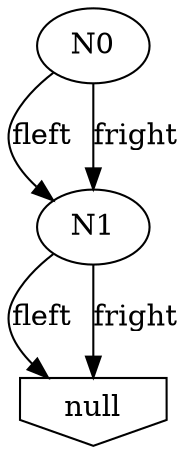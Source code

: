 digraph s3 {
	nodesep=.5; ordering=out;
	null [ shape = invhouse ];
	N0->N1 	[ label = fleft ];
	N0->N1 	[ label = fright ];
	N1->null 	[ label = fleft ];
	N1->null 	[ label = fright ];
}
